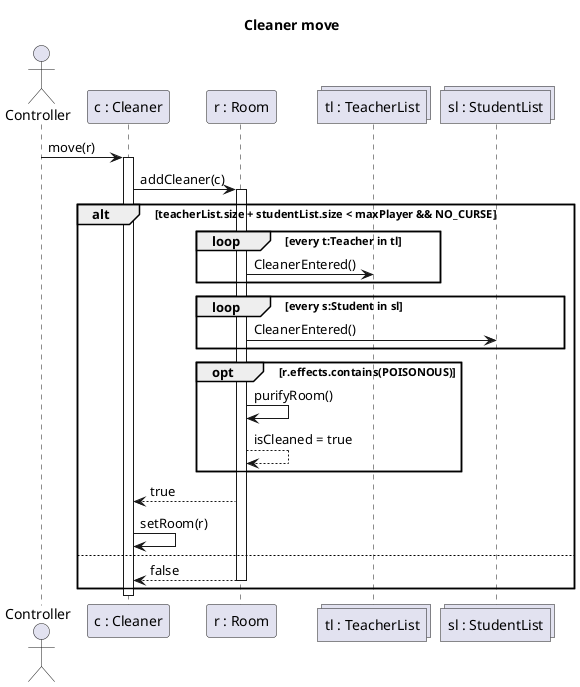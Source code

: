 @startuml cleaner_move

title Cleaner move
actor Controller
participant "c : Cleaner" as c
participant "r : Room" as r
collections "tl : TeacherList" as tc
collections "sl : StudentList" as sc

    Controller -> c : move(r)
    activate c
    c -> r : addCleaner(c)
    activate r
    alt teacherList.size + studentList.size < maxPlayer && NO_CURSE
        loop every t:Teacher in tl
        r -> tc : CleanerEntered()
        end
        loop every s:Student in sl
        r -> sc : CleanerEntered()
        end
        opt r.effects.contains(POISONOUS) 
            r -> r : purifyRoom()
            r --> r : isCleaned = true
        end
        r --> c : true
        c -> c : setRoom(r)
    else
        r --> c : false
        deactivate r
    end
deactivate c

@enduml